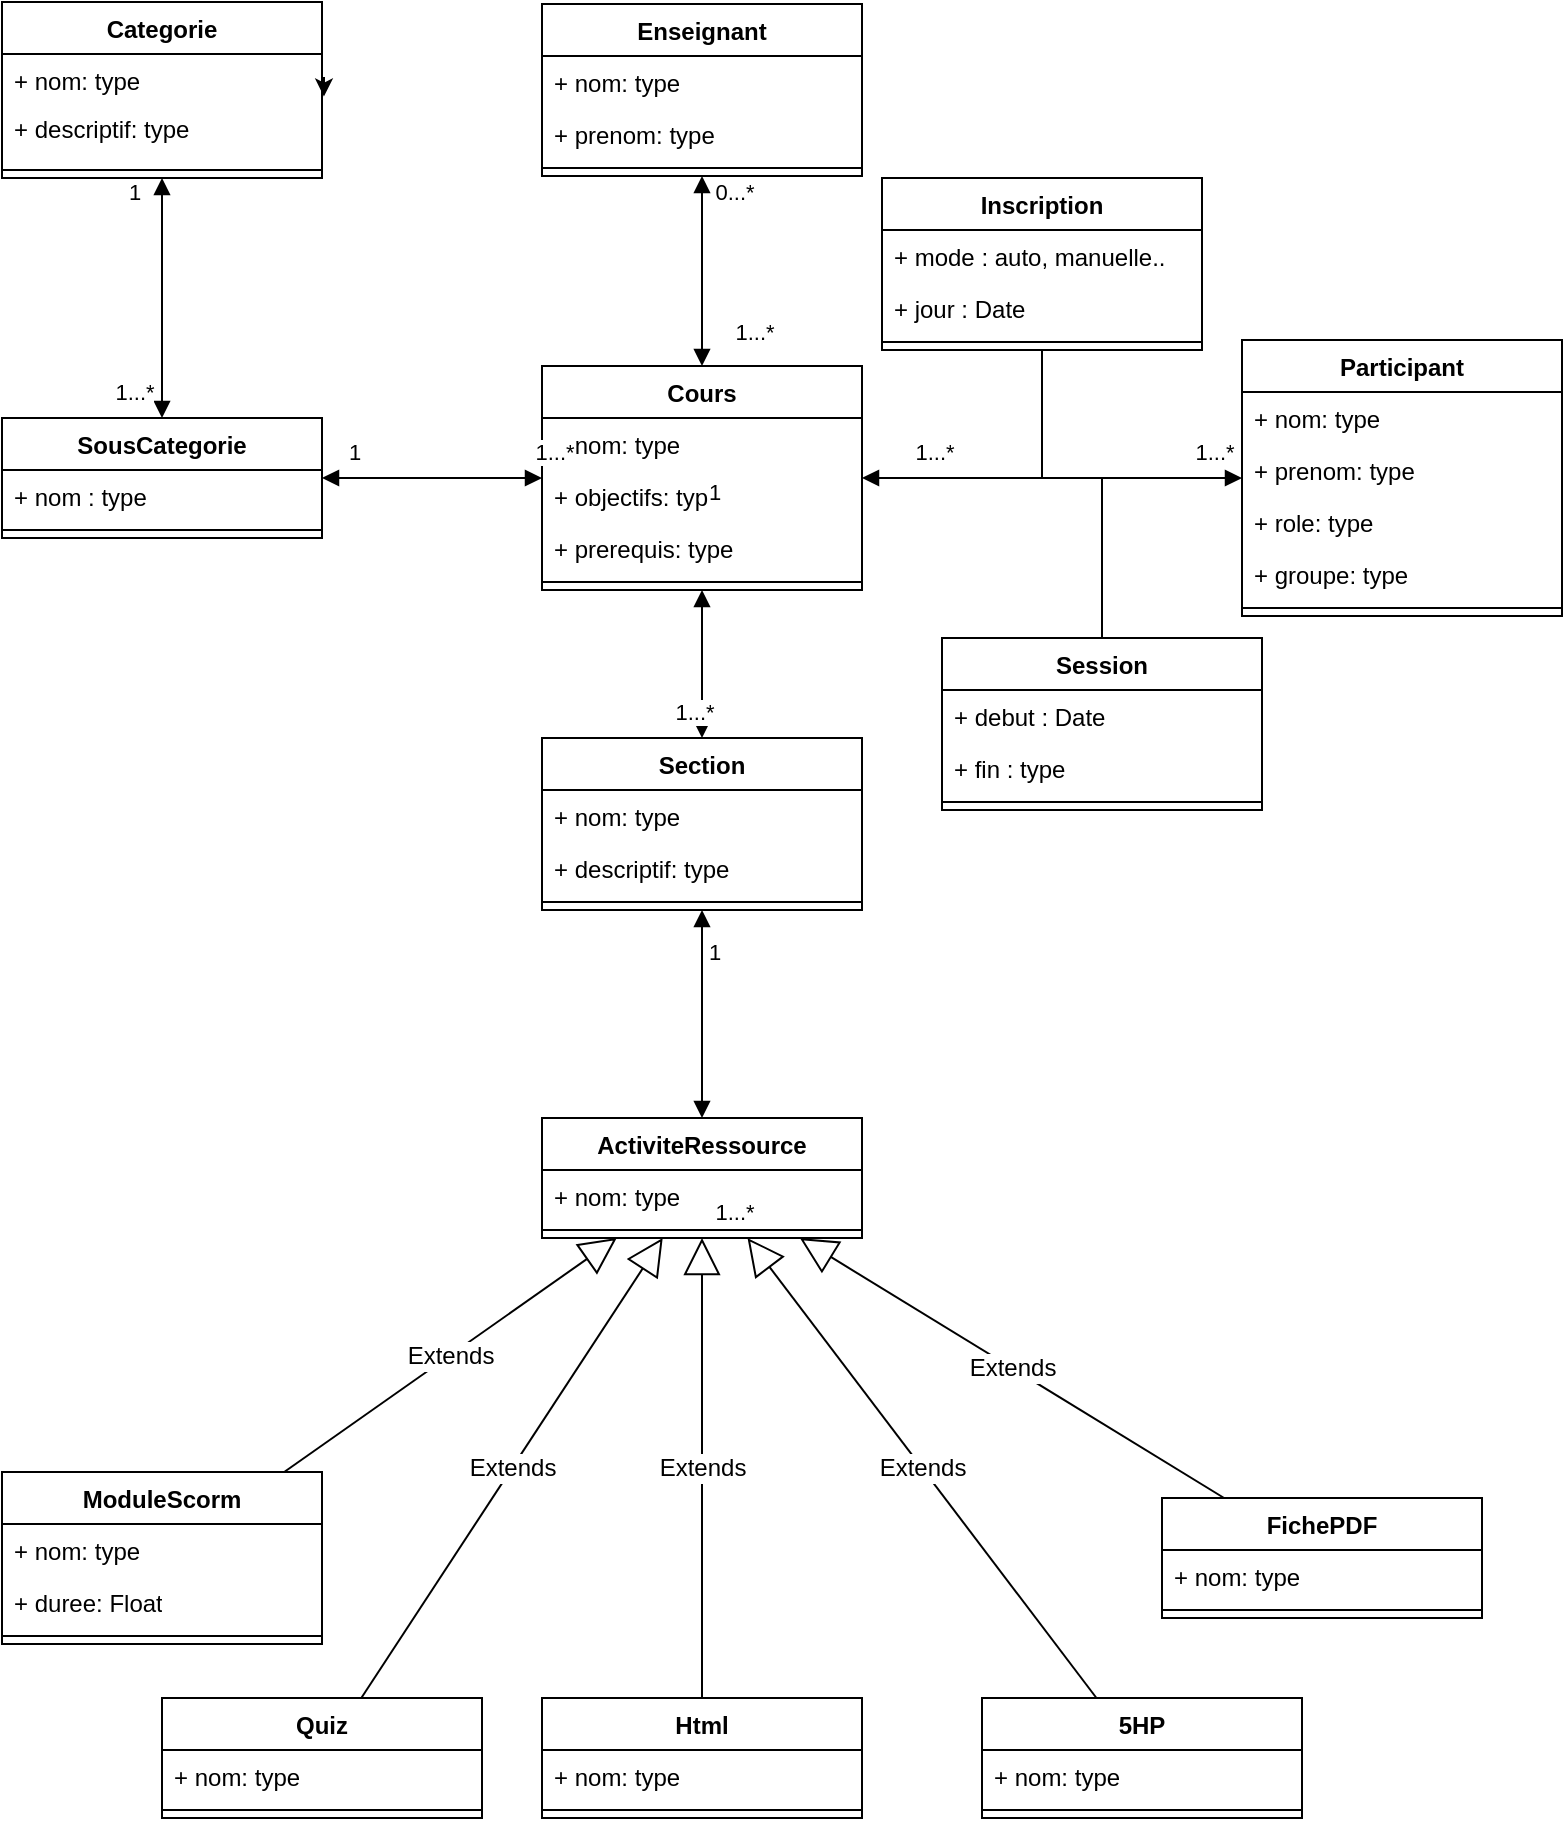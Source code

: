 <mxfile version="24.7.7">
  <diagram name="Page-1" id="5P17vd139ssyQPTO0akO">
    <mxGraphModel dx="781" dy="380" grid="1" gridSize="10" guides="1" tooltips="1" connect="1" arrows="1" fold="1" page="1" pageScale="1" pageWidth="827" pageHeight="1169" math="0" shadow="0">
      <root>
        <mxCell id="0" />
        <mxCell id="1" parent="0" />
        <mxCell id="EZ8QYeV8vMr4wba3S9Pj-7" value="Categorie" style="swimlane;fontStyle=1;align=center;verticalAlign=top;childLayout=stackLayout;horizontal=1;startSize=26;horizontalStack=0;resizeParent=1;resizeParentMax=0;resizeLast=0;collapsible=1;marginBottom=0;whiteSpace=wrap;html=1;" parent="1" vertex="1">
          <mxGeometry x="30" y="12" width="160" height="88" as="geometry" />
        </mxCell>
        <mxCell id="EZ8QYeV8vMr4wba3S9Pj-8" value="+ nom: type" style="text;strokeColor=none;fillColor=none;align=left;verticalAlign=top;spacingLeft=4;spacingRight=4;overflow=hidden;rotatable=0;points=[[0,0.5],[1,0.5]];portConstraint=eastwest;whiteSpace=wrap;html=1;" parent="EZ8QYeV8vMr4wba3S9Pj-7" vertex="1">
          <mxGeometry y="26" width="160" height="24" as="geometry" />
        </mxCell>
        <mxCell id="EZ8QYeV8vMr4wba3S9Pj-25" value="+ descriptif: type" style="text;strokeColor=none;fillColor=none;align=left;verticalAlign=top;spacingLeft=4;spacingRight=4;overflow=hidden;rotatable=0;points=[[0,0.5],[1,0.5]];portConstraint=eastwest;whiteSpace=wrap;html=1;" parent="EZ8QYeV8vMr4wba3S9Pj-7" vertex="1">
          <mxGeometry y="50" width="160" height="30" as="geometry" />
        </mxCell>
        <mxCell id="EZ8QYeV8vMr4wba3S9Pj-9" value="" style="line;strokeWidth=1;fillColor=none;align=left;verticalAlign=middle;spacingTop=-1;spacingLeft=3;spacingRight=3;rotatable=0;labelPosition=right;points=[];portConstraint=eastwest;strokeColor=inherit;" parent="EZ8QYeV8vMr4wba3S9Pj-7" vertex="1">
          <mxGeometry y="80" width="160" height="8" as="geometry" />
        </mxCell>
        <mxCell id="EZ8QYeV8vMr4wba3S9Pj-23" style="edgeStyle=orthogonalEdgeStyle;rounded=0;orthogonalLoop=1;jettySize=auto;html=1;exitX=1;exitY=0.5;exitDx=0;exitDy=0;entryX=1.006;entryY=0.886;entryDx=0;entryDy=0;entryPerimeter=0;" parent="EZ8QYeV8vMr4wba3S9Pj-7" source="EZ8QYeV8vMr4wba3S9Pj-8" target="EZ8QYeV8vMr4wba3S9Pj-8" edge="1">
          <mxGeometry relative="1" as="geometry" />
        </mxCell>
        <mxCell id="EZ8QYeV8vMr4wba3S9Pj-11" value="SousCategorie" style="swimlane;fontStyle=1;align=center;verticalAlign=top;childLayout=stackLayout;horizontal=1;startSize=26;horizontalStack=0;resizeParent=1;resizeParentMax=0;resizeLast=0;collapsible=1;marginBottom=0;whiteSpace=wrap;html=1;" parent="1" vertex="1">
          <mxGeometry x="30" y="220" width="160" height="60" as="geometry" />
        </mxCell>
        <mxCell id="EZ8QYeV8vMr4wba3S9Pj-12" value="+ nom : type" style="text;strokeColor=none;fillColor=none;align=left;verticalAlign=top;spacingLeft=4;spacingRight=4;overflow=hidden;rotatable=0;points=[[0,0.5],[1,0.5]];portConstraint=eastwest;whiteSpace=wrap;html=1;" parent="EZ8QYeV8vMr4wba3S9Pj-11" vertex="1">
          <mxGeometry y="26" width="160" height="26" as="geometry" />
        </mxCell>
        <mxCell id="EZ8QYeV8vMr4wba3S9Pj-13" value="" style="line;strokeWidth=1;fillColor=none;align=left;verticalAlign=middle;spacingTop=-1;spacingLeft=3;spacingRight=3;rotatable=0;labelPosition=right;points=[];portConstraint=eastwest;strokeColor=inherit;" parent="EZ8QYeV8vMr4wba3S9Pj-11" vertex="1">
          <mxGeometry y="52" width="160" height="8" as="geometry" />
        </mxCell>
        <mxCell id="EZ8QYeV8vMr4wba3S9Pj-15" value="Cours" style="swimlane;fontStyle=1;align=center;verticalAlign=top;childLayout=stackLayout;horizontal=1;startSize=26;horizontalStack=0;resizeParent=1;resizeParentMax=0;resizeLast=0;collapsible=1;marginBottom=0;whiteSpace=wrap;html=1;" parent="1" vertex="1">
          <mxGeometry x="300" y="194" width="160" height="112" as="geometry" />
        </mxCell>
        <mxCell id="EZ8QYeV8vMr4wba3S9Pj-16" value="+ nom: type" style="text;strokeColor=none;fillColor=none;align=left;verticalAlign=top;spacingLeft=4;spacingRight=4;overflow=hidden;rotatable=0;points=[[0,0.5],[1,0.5]];portConstraint=eastwest;whiteSpace=wrap;html=1;" parent="EZ8QYeV8vMr4wba3S9Pj-15" vertex="1">
          <mxGeometry y="26" width="160" height="26" as="geometry" />
        </mxCell>
        <mxCell id="bA_mh5qv9tsiE0mnvJWf-18" value="+ objectifs: type" style="text;strokeColor=none;fillColor=none;align=left;verticalAlign=top;spacingLeft=4;spacingRight=4;overflow=hidden;rotatable=0;points=[[0,0.5],[1,0.5]];portConstraint=eastwest;whiteSpace=wrap;html=1;" parent="EZ8QYeV8vMr4wba3S9Pj-15" vertex="1">
          <mxGeometry y="52" width="160" height="26" as="geometry" />
        </mxCell>
        <mxCell id="bA_mh5qv9tsiE0mnvJWf-19" value="+ prerequis: type" style="text;strokeColor=none;fillColor=none;align=left;verticalAlign=top;spacingLeft=4;spacingRight=4;overflow=hidden;rotatable=0;points=[[0,0.5],[1,0.5]];portConstraint=eastwest;whiteSpace=wrap;html=1;" parent="EZ8QYeV8vMr4wba3S9Pj-15" vertex="1">
          <mxGeometry y="78" width="160" height="26" as="geometry" />
        </mxCell>
        <mxCell id="EZ8QYeV8vMr4wba3S9Pj-17" value="" style="line;strokeWidth=1;fillColor=none;align=left;verticalAlign=middle;spacingTop=-1;spacingLeft=3;spacingRight=3;rotatable=0;labelPosition=right;points=[];portConstraint=eastwest;strokeColor=inherit;" parent="EZ8QYeV8vMr4wba3S9Pj-15" vertex="1">
          <mxGeometry y="104" width="160" height="8" as="geometry" />
        </mxCell>
        <mxCell id="EZ8QYeV8vMr4wba3S9Pj-19" value="ActiviteRessource" style="swimlane;fontStyle=1;align=center;verticalAlign=top;childLayout=stackLayout;horizontal=1;startSize=26;horizontalStack=0;resizeParent=1;resizeParentMax=0;resizeLast=0;collapsible=1;marginBottom=0;whiteSpace=wrap;html=1;" parent="1" vertex="1">
          <mxGeometry x="300" y="570" width="160" height="60" as="geometry" />
        </mxCell>
        <mxCell id="EZ8QYeV8vMr4wba3S9Pj-20" value="+ nom: type" style="text;strokeColor=none;fillColor=none;align=left;verticalAlign=top;spacingLeft=4;spacingRight=4;overflow=hidden;rotatable=0;points=[[0,0.5],[1,0.5]];portConstraint=eastwest;whiteSpace=wrap;html=1;" parent="EZ8QYeV8vMr4wba3S9Pj-19" vertex="1">
          <mxGeometry y="26" width="160" height="26" as="geometry" />
        </mxCell>
        <mxCell id="EZ8QYeV8vMr4wba3S9Pj-21" value="" style="line;strokeWidth=1;fillColor=none;align=left;verticalAlign=middle;spacingTop=-1;spacingLeft=3;spacingRight=3;rotatable=0;labelPosition=right;points=[];portConstraint=eastwest;strokeColor=inherit;" parent="EZ8QYeV8vMr4wba3S9Pj-19" vertex="1">
          <mxGeometry y="52" width="160" height="8" as="geometry" />
        </mxCell>
        <mxCell id="EZ8QYeV8vMr4wba3S9Pj-34" value="Enseignant" style="swimlane;fontStyle=1;align=center;verticalAlign=top;childLayout=stackLayout;horizontal=1;startSize=26;horizontalStack=0;resizeParent=1;resizeParentMax=0;resizeLast=0;collapsible=1;marginBottom=0;whiteSpace=wrap;html=1;" parent="1" vertex="1">
          <mxGeometry x="300" y="13" width="160" height="86" as="geometry" />
        </mxCell>
        <mxCell id="EZ8QYeV8vMr4wba3S9Pj-35" value="+ nom: type" style="text;strokeColor=none;fillColor=none;align=left;verticalAlign=top;spacingLeft=4;spacingRight=4;overflow=hidden;rotatable=0;points=[[0,0.5],[1,0.5]];portConstraint=eastwest;whiteSpace=wrap;html=1;" parent="EZ8QYeV8vMr4wba3S9Pj-34" vertex="1">
          <mxGeometry y="26" width="160" height="26" as="geometry" />
        </mxCell>
        <mxCell id="EZ8QYeV8vMr4wba3S9Pj-41" value="+ prenom: type" style="text;strokeColor=none;fillColor=none;align=left;verticalAlign=top;spacingLeft=4;spacingRight=4;overflow=hidden;rotatable=0;points=[[0,0.5],[1,0.5]];portConstraint=eastwest;whiteSpace=wrap;html=1;" parent="EZ8QYeV8vMr4wba3S9Pj-34" vertex="1">
          <mxGeometry y="52" width="160" height="26" as="geometry" />
        </mxCell>
        <mxCell id="EZ8QYeV8vMr4wba3S9Pj-36" value="" style="line;strokeWidth=1;fillColor=none;align=left;verticalAlign=middle;spacingTop=-1;spacingLeft=3;spacingRight=3;rotatable=0;labelPosition=right;points=[];portConstraint=eastwest;strokeColor=inherit;" parent="EZ8QYeV8vMr4wba3S9Pj-34" vertex="1">
          <mxGeometry y="78" width="160" height="8" as="geometry" />
        </mxCell>
        <mxCell id="EZ8QYeV8vMr4wba3S9Pj-37" value="Participant" style="swimlane;fontStyle=1;align=center;verticalAlign=top;childLayout=stackLayout;horizontal=1;startSize=26;horizontalStack=0;resizeParent=1;resizeParentMax=0;resizeLast=0;collapsible=1;marginBottom=0;whiteSpace=wrap;html=1;" parent="1" vertex="1">
          <mxGeometry x="650" y="181" width="160" height="138" as="geometry" />
        </mxCell>
        <mxCell id="EZ8QYeV8vMr4wba3S9Pj-38" value="+ nom: type" style="text;strokeColor=none;fillColor=none;align=left;verticalAlign=top;spacingLeft=4;spacingRight=4;overflow=hidden;rotatable=0;points=[[0,0.5],[1,0.5]];portConstraint=eastwest;whiteSpace=wrap;html=1;" parent="EZ8QYeV8vMr4wba3S9Pj-37" vertex="1">
          <mxGeometry y="26" width="160" height="26" as="geometry" />
        </mxCell>
        <mxCell id="EZ8QYeV8vMr4wba3S9Pj-40" value="+ prenom: type" style="text;strokeColor=none;fillColor=none;align=left;verticalAlign=top;spacingLeft=4;spacingRight=4;overflow=hidden;rotatable=0;points=[[0,0.5],[1,0.5]];portConstraint=eastwest;whiteSpace=wrap;html=1;" parent="EZ8QYeV8vMr4wba3S9Pj-37" vertex="1">
          <mxGeometry y="52" width="160" height="26" as="geometry" />
        </mxCell>
        <mxCell id="bA_mh5qv9tsiE0mnvJWf-2" value="+ role: type" style="text;strokeColor=none;fillColor=none;align=left;verticalAlign=top;spacingLeft=4;spacingRight=4;overflow=hidden;rotatable=0;points=[[0,0.5],[1,0.5]];portConstraint=eastwest;whiteSpace=wrap;html=1;" parent="EZ8QYeV8vMr4wba3S9Pj-37" vertex="1">
          <mxGeometry y="78" width="160" height="26" as="geometry" />
        </mxCell>
        <mxCell id="bA_mh5qv9tsiE0mnvJWf-1" value="+ groupe: type" style="text;strokeColor=none;fillColor=none;align=left;verticalAlign=top;spacingLeft=4;spacingRight=4;overflow=hidden;rotatable=0;points=[[0,0.5],[1,0.5]];portConstraint=eastwest;whiteSpace=wrap;html=1;" parent="EZ8QYeV8vMr4wba3S9Pj-37" vertex="1">
          <mxGeometry y="104" width="160" height="26" as="geometry" />
        </mxCell>
        <mxCell id="EZ8QYeV8vMr4wba3S9Pj-39" value="" style="line;strokeWidth=1;fillColor=none;align=left;verticalAlign=middle;spacingTop=-1;spacingLeft=3;spacingRight=3;rotatable=0;labelPosition=right;points=[];portConstraint=eastwest;strokeColor=inherit;" parent="EZ8QYeV8vMr4wba3S9Pj-37" vertex="1">
          <mxGeometry y="130" width="160" height="8" as="geometry" />
        </mxCell>
        <mxCell id="-K7vnL6-wSlP9s5uppRU-4" value="ModuleScorm" style="swimlane;fontStyle=1;align=center;verticalAlign=top;childLayout=stackLayout;horizontal=1;startSize=26;horizontalStack=0;resizeParent=1;resizeParentMax=0;resizeLast=0;collapsible=1;marginBottom=0;whiteSpace=wrap;html=1;" parent="1" vertex="1">
          <mxGeometry x="30" y="747" width="160" height="86" as="geometry" />
        </mxCell>
        <mxCell id="-K7vnL6-wSlP9s5uppRU-5" value="+ nom: type" style="text;strokeColor=none;fillColor=none;align=left;verticalAlign=top;spacingLeft=4;spacingRight=4;overflow=hidden;rotatable=0;points=[[0,0.5],[1,0.5]];portConstraint=eastwest;whiteSpace=wrap;html=1;" parent="-K7vnL6-wSlP9s5uppRU-4" vertex="1">
          <mxGeometry y="26" width="160" height="26" as="geometry" />
        </mxCell>
        <mxCell id="wQ6Sn-ydaNOL6jIpt7Cz-1" value="+ duree: Float" style="text;strokeColor=none;fillColor=none;align=left;verticalAlign=top;spacingLeft=4;spacingRight=4;overflow=hidden;rotatable=0;points=[[0,0.5],[1,0.5]];portConstraint=eastwest;whiteSpace=wrap;html=1;" parent="-K7vnL6-wSlP9s5uppRU-4" vertex="1">
          <mxGeometry y="52" width="160" height="26" as="geometry" />
        </mxCell>
        <mxCell id="-K7vnL6-wSlP9s5uppRU-6" value="" style="line;strokeWidth=1;fillColor=none;align=left;verticalAlign=middle;spacingTop=-1;spacingLeft=3;spacingRight=3;rotatable=0;labelPosition=right;points=[];portConstraint=eastwest;strokeColor=inherit;" parent="-K7vnL6-wSlP9s5uppRU-4" vertex="1">
          <mxGeometry y="78" width="160" height="8" as="geometry" />
        </mxCell>
        <mxCell id="-K7vnL6-wSlP9s5uppRU-7" value="Section" style="swimlane;fontStyle=1;align=center;verticalAlign=top;childLayout=stackLayout;horizontal=1;startSize=26;horizontalStack=0;resizeParent=1;resizeParentMax=0;resizeLast=0;collapsible=1;marginBottom=0;whiteSpace=wrap;html=1;" parent="1" vertex="1">
          <mxGeometry x="300" y="380" width="160" height="86" as="geometry" />
        </mxCell>
        <mxCell id="-K7vnL6-wSlP9s5uppRU-8" value="+ nom: type" style="text;strokeColor=none;fillColor=none;align=left;verticalAlign=top;spacingLeft=4;spacingRight=4;overflow=hidden;rotatable=0;points=[[0,0.5],[1,0.5]];portConstraint=eastwest;whiteSpace=wrap;html=1;" parent="-K7vnL6-wSlP9s5uppRU-7" vertex="1">
          <mxGeometry y="26" width="160" height="26" as="geometry" />
        </mxCell>
        <mxCell id="KC3h4wBFVwhN8VuMk0js-12" value="&lt;font style=&quot;vertical-align: inherit;&quot;&gt;&lt;font style=&quot;vertical-align: inherit;&quot;&gt;+ descriptif: type&lt;/font&gt;&lt;/font&gt;" style="text;strokeColor=none;fillColor=none;align=left;verticalAlign=top;spacingLeft=4;spacingRight=4;overflow=hidden;rotatable=0;points=[[0,0.5],[1,0.5]];portConstraint=eastwest;whiteSpace=wrap;html=1;" parent="-K7vnL6-wSlP9s5uppRU-7" vertex="1">
          <mxGeometry y="52" width="160" height="26" as="geometry" />
        </mxCell>
        <mxCell id="-K7vnL6-wSlP9s5uppRU-9" value="" style="line;strokeWidth=1;fillColor=none;align=left;verticalAlign=middle;spacingTop=-1;spacingLeft=3;spacingRight=3;rotatable=0;labelPosition=right;points=[];portConstraint=eastwest;strokeColor=inherit;" parent="-K7vnL6-wSlP9s5uppRU-7" vertex="1">
          <mxGeometry y="78" width="160" height="8" as="geometry" />
        </mxCell>
        <mxCell id="-K7vnL6-wSlP9s5uppRU-12" value="Extends" style="endArrow=block;endSize=16;endFill=0;html=1;rounded=0;fontSize=12;curved=1;" parent="1" source="-K7vnL6-wSlP9s5uppRU-13" target="EZ8QYeV8vMr4wba3S9Pj-19" edge="1">
          <mxGeometry width="160" relative="1" as="geometry">
            <mxPoint x="408" y="520" as="sourcePoint" />
            <mxPoint x="400" y="550" as="targetPoint" />
          </mxGeometry>
        </mxCell>
        <mxCell id="-K7vnL6-wSlP9s5uppRU-13" value="Quiz" style="swimlane;fontStyle=1;align=center;verticalAlign=top;childLayout=stackLayout;horizontal=1;startSize=26;horizontalStack=0;resizeParent=1;resizeParentMax=0;resizeLast=0;collapsible=1;marginBottom=0;whiteSpace=wrap;html=1;" parent="1" vertex="1">
          <mxGeometry x="110" y="860" width="160" height="60" as="geometry" />
        </mxCell>
        <mxCell id="-K7vnL6-wSlP9s5uppRU-14" value="+ nom: type" style="text;strokeColor=none;fillColor=none;align=left;verticalAlign=top;spacingLeft=4;spacingRight=4;overflow=hidden;rotatable=0;points=[[0,0.5],[1,0.5]];portConstraint=eastwest;whiteSpace=wrap;html=1;" parent="-K7vnL6-wSlP9s5uppRU-13" vertex="1">
          <mxGeometry y="26" width="160" height="26" as="geometry" />
        </mxCell>
        <mxCell id="-K7vnL6-wSlP9s5uppRU-15" value="" style="line;strokeWidth=1;fillColor=none;align=left;verticalAlign=middle;spacingTop=-1;spacingLeft=3;spacingRight=3;rotatable=0;labelPosition=right;points=[];portConstraint=eastwest;strokeColor=inherit;" parent="-K7vnL6-wSlP9s5uppRU-13" vertex="1">
          <mxGeometry y="52" width="160" height="8" as="geometry" />
        </mxCell>
        <mxCell id="-K7vnL6-wSlP9s5uppRU-16" value="&lt;font style=&quot;vertical-align: inherit;&quot;&gt;&lt;font style=&quot;vertical-align: inherit;&quot;&gt;&lt;font style=&quot;vertical-align: inherit;&quot;&gt;&lt;font style=&quot;vertical-align: inherit;&quot;&gt;FichePDF&lt;/font&gt;&lt;/font&gt;&lt;/font&gt;&lt;/font&gt;" style="swimlane;fontStyle=1;align=center;verticalAlign=top;childLayout=stackLayout;horizontal=1;startSize=26;horizontalStack=0;resizeParent=1;resizeParentMax=0;resizeLast=0;collapsible=1;marginBottom=0;whiteSpace=wrap;html=1;" parent="1" vertex="1">
          <mxGeometry x="610" y="760" width="160" height="60" as="geometry" />
        </mxCell>
        <mxCell id="-K7vnL6-wSlP9s5uppRU-17" value="+ nom: type" style="text;strokeColor=none;fillColor=none;align=left;verticalAlign=top;spacingLeft=4;spacingRight=4;overflow=hidden;rotatable=0;points=[[0,0.5],[1,0.5]];portConstraint=eastwest;whiteSpace=wrap;html=1;" parent="-K7vnL6-wSlP9s5uppRU-16" vertex="1">
          <mxGeometry y="26" width="160" height="26" as="geometry" />
        </mxCell>
        <mxCell id="-K7vnL6-wSlP9s5uppRU-18" value="" style="line;strokeWidth=1;fillColor=none;align=left;verticalAlign=middle;spacingTop=-1;spacingLeft=3;spacingRight=3;rotatable=0;labelPosition=right;points=[];portConstraint=eastwest;strokeColor=inherit;" parent="-K7vnL6-wSlP9s5uppRU-16" vertex="1">
          <mxGeometry y="52" width="160" height="8" as="geometry" />
        </mxCell>
        <mxCell id="-K7vnL6-wSlP9s5uppRU-19" value="Extends" style="endArrow=block;endSize=16;endFill=0;html=1;rounded=0;fontSize=12;curved=1;" parent="1" source="-K7vnL6-wSlP9s5uppRU-16" target="EZ8QYeV8vMr4wba3S9Pj-19" edge="1">
          <mxGeometry width="160" relative="1" as="geometry">
            <mxPoint x="480" y="480" as="sourcePoint" />
            <mxPoint x="550" y="540" as="targetPoint" />
          </mxGeometry>
        </mxCell>
        <mxCell id="KC3h4wBFVwhN8VuMk0js-1" value="" style="endArrow=block;startArrow=block;endFill=1;startFill=1;html=1;rounded=0;" parent="1" source="-K7vnL6-wSlP9s5uppRU-7" target="EZ8QYeV8vMr4wba3S9Pj-19" edge="1">
          <mxGeometry width="160" relative="1" as="geometry">
            <mxPoint x="520" y="450" as="sourcePoint" />
            <mxPoint x="680" y="450" as="targetPoint" />
          </mxGeometry>
        </mxCell>
        <mxCell id="KC3h4wBFVwhN8VuMk0js-2" value="" style="endArrow=block;startArrow=block;endFill=1;startFill=1;html=1;rounded=0;" parent="1" source="EZ8QYeV8vMr4wba3S9Pj-7" target="EZ8QYeV8vMr4wba3S9Pj-11" edge="1">
          <mxGeometry width="160" relative="1" as="geometry">
            <mxPoint x="290" y="120" as="sourcePoint" />
            <mxPoint x="450" y="120" as="targetPoint" />
          </mxGeometry>
        </mxCell>
        <mxCell id="KC3h4wBFVwhN8VuMk0js-3" value="" style="endArrow=block;startArrow=block;endFill=1;startFill=1;html=1;rounded=0;" parent="1" source="EZ8QYeV8vMr4wba3S9Pj-15" target="EZ8QYeV8vMr4wba3S9Pj-11" edge="1">
          <mxGeometry width="160" relative="1" as="geometry">
            <mxPoint x="120" y="118" as="sourcePoint" />
            <mxPoint x="120" y="200" as="targetPoint" />
            <Array as="points" />
          </mxGeometry>
        </mxCell>
        <mxCell id="KC3h4wBFVwhN8VuMk0js-4" value="" style="endArrow=block;startArrow=block;endFill=1;startFill=1;html=1;rounded=0;" parent="1" source="-K7vnL6-wSlP9s5uppRU-7" target="EZ8QYeV8vMr4wba3S9Pj-15" edge="1">
          <mxGeometry width="160" relative="1" as="geometry">
            <mxPoint x="260" y="300" as="sourcePoint" />
            <mxPoint x="170" y="300" as="targetPoint" />
            <Array as="points" />
          </mxGeometry>
        </mxCell>
        <mxCell id="KC3h4wBFVwhN8VuMk0js-6" value="&lt;font style=&quot;vertical-align: inherit;&quot;&gt;&lt;font style=&quot;vertical-align: inherit;&quot;&gt;&lt;font style=&quot;vertical-align: inherit;&quot;&gt;&lt;font style=&quot;vertical-align: inherit;&quot;&gt;1&lt;/font&gt;&lt;/font&gt;&lt;/font&gt;&lt;/font&gt;" style="edgeLabel;html=1;align=center;verticalAlign=middle;resizable=0;points=[];" parent="1" vertex="1" connectable="0">
          <mxGeometry x="70" y="100" as="geometry">
            <mxPoint x="26" y="7" as="offset" />
          </mxGeometry>
        </mxCell>
        <mxCell id="KC3h4wBFVwhN8VuMk0js-7" value="&lt;font style=&quot;vertical-align: inherit;&quot;&gt;&lt;font style=&quot;vertical-align: inherit;&quot;&gt;&lt;font style=&quot;vertical-align: inherit;&quot;&gt;&lt;font style=&quot;vertical-align: inherit;&quot;&gt;&lt;font style=&quot;vertical-align: inherit;&quot;&gt;&lt;font style=&quot;vertical-align: inherit;&quot;&gt;1...*&lt;/font&gt;&lt;/font&gt;&lt;/font&gt;&lt;/font&gt;&lt;/font&gt;&lt;/font&gt;" style="edgeLabel;html=1;align=center;verticalAlign=middle;resizable=0;points=[];" parent="1" vertex="1" connectable="0">
          <mxGeometry x="70" y="200" as="geometry">
            <mxPoint x="26" y="7" as="offset" />
          </mxGeometry>
        </mxCell>
        <mxCell id="KC3h4wBFVwhN8VuMk0js-8" value="&lt;font style=&quot;vertical-align: inherit;&quot;&gt;&lt;font style=&quot;vertical-align: inherit;&quot;&gt;&lt;font style=&quot;vertical-align: inherit;&quot;&gt;&lt;font style=&quot;vertical-align: inherit;&quot;&gt;1&lt;/font&gt;&lt;/font&gt;&lt;/font&gt;&lt;/font&gt;" style="edgeLabel;html=1;align=center;verticalAlign=middle;resizable=0;points=[];" parent="1" vertex="1" connectable="0">
          <mxGeometry x="180" y="230" as="geometry">
            <mxPoint x="26" y="7" as="offset" />
          </mxGeometry>
        </mxCell>
        <mxCell id="KC3h4wBFVwhN8VuMk0js-9" value="&lt;font style=&quot;vertical-align: inherit;&quot;&gt;&lt;font style=&quot;vertical-align: inherit;&quot;&gt;&lt;font style=&quot;vertical-align: inherit;&quot;&gt;&lt;font style=&quot;vertical-align: inherit;&quot;&gt;&lt;font style=&quot;vertical-align: inherit;&quot;&gt;&lt;font style=&quot;vertical-align: inherit;&quot;&gt;1...*&lt;/font&gt;&lt;/font&gt;&lt;/font&gt;&lt;/font&gt;&lt;/font&gt;&lt;/font&gt;" style="edgeLabel;html=1;align=center;verticalAlign=middle;resizable=0;points=[];" parent="1" vertex="1" connectable="0">
          <mxGeometry x="280" y="230" as="geometry">
            <mxPoint x="26" y="7" as="offset" />
          </mxGeometry>
        </mxCell>
        <mxCell id="KC3h4wBFVwhN8VuMk0js-10" value="&lt;font style=&quot;vertical-align: inherit;&quot;&gt;&lt;font style=&quot;vertical-align: inherit;&quot;&gt;&lt;font style=&quot;vertical-align: inherit;&quot;&gt;&lt;font style=&quot;vertical-align: inherit;&quot;&gt;1&lt;/font&gt;&lt;/font&gt;&lt;/font&gt;&lt;/font&gt;" style="edgeLabel;html=1;align=center;verticalAlign=middle;resizable=0;points=[];" parent="1" vertex="1" connectable="0">
          <mxGeometry x="360" y="250" as="geometry">
            <mxPoint x="26" y="7" as="offset" />
          </mxGeometry>
        </mxCell>
        <mxCell id="KC3h4wBFVwhN8VuMk0js-11" value="&lt;font style=&quot;vertical-align: inherit;&quot;&gt;&lt;font style=&quot;vertical-align: inherit;&quot;&gt;&lt;font style=&quot;vertical-align: inherit;&quot;&gt;&lt;font style=&quot;vertical-align: inherit;&quot;&gt;&lt;font style=&quot;vertical-align: inherit;&quot;&gt;&lt;font style=&quot;vertical-align: inherit;&quot;&gt;1...*&lt;/font&gt;&lt;/font&gt;&lt;/font&gt;&lt;/font&gt;&lt;/font&gt;&lt;/font&gt;" style="edgeLabel;html=1;align=center;verticalAlign=middle;resizable=0;points=[];" parent="1" vertex="1" connectable="0">
          <mxGeometry x="350" y="360" as="geometry">
            <mxPoint x="26" y="7" as="offset" />
          </mxGeometry>
        </mxCell>
        <mxCell id="KC3h4wBFVwhN8VuMk0js-13" value="&lt;font style=&quot;vertical-align: inherit;&quot;&gt;&lt;font style=&quot;vertical-align: inherit;&quot;&gt;&lt;font style=&quot;vertical-align: inherit;&quot;&gt;&lt;font style=&quot;vertical-align: inherit;&quot;&gt;Html&lt;/font&gt;&lt;/font&gt;&lt;/font&gt;&lt;/font&gt;" style="swimlane;fontStyle=1;align=center;verticalAlign=top;childLayout=stackLayout;horizontal=1;startSize=26;horizontalStack=0;resizeParent=1;resizeParentMax=0;resizeLast=0;collapsible=1;marginBottom=0;whiteSpace=wrap;html=1;" parent="1" vertex="1">
          <mxGeometry x="300" y="860" width="160" height="60" as="geometry" />
        </mxCell>
        <mxCell id="KC3h4wBFVwhN8VuMk0js-14" value="+ nom: type" style="text;strokeColor=none;fillColor=none;align=left;verticalAlign=top;spacingLeft=4;spacingRight=4;overflow=hidden;rotatable=0;points=[[0,0.5],[1,0.5]];portConstraint=eastwest;whiteSpace=wrap;html=1;" parent="KC3h4wBFVwhN8VuMk0js-13" vertex="1">
          <mxGeometry y="26" width="160" height="26" as="geometry" />
        </mxCell>
        <mxCell id="KC3h4wBFVwhN8VuMk0js-15" value="" style="line;strokeWidth=1;fillColor=none;align=left;verticalAlign=middle;spacingTop=-1;spacingLeft=3;spacingRight=3;rotatable=0;labelPosition=right;points=[];portConstraint=eastwest;strokeColor=inherit;" parent="KC3h4wBFVwhN8VuMk0js-13" vertex="1">
          <mxGeometry y="52" width="160" height="8" as="geometry" />
        </mxCell>
        <mxCell id="KC3h4wBFVwhN8VuMk0js-16" value="Extends" style="endArrow=block;endSize=16;endFill=0;html=1;rounded=0;fontSize=12;curved=1;" parent="1" source="KC3h4wBFVwhN8VuMk0js-13" target="EZ8QYeV8vMr4wba3S9Pj-19" edge="1">
          <mxGeometry width="160" relative="1" as="geometry">
            <mxPoint x="370" y="630" as="sourcePoint" />
            <mxPoint x="456" y="510" as="targetPoint" />
          </mxGeometry>
        </mxCell>
        <mxCell id="KC3h4wBFVwhN8VuMk0js-17" value="Extends" style="endArrow=block;endSize=16;endFill=0;html=1;rounded=0;fontSize=12;curved=1;" parent="1" source="-K7vnL6-wSlP9s5uppRU-4" target="EZ8QYeV8vMr4wba3S9Pj-19" edge="1">
          <mxGeometry width="160" relative="1" as="geometry">
            <mxPoint x="194" y="490" as="sourcePoint" />
            <mxPoint x="280" y="370" as="targetPoint" />
          </mxGeometry>
        </mxCell>
        <mxCell id="KC3h4wBFVwhN8VuMk0js-18" value="&lt;font style=&quot;vertical-align: inherit;&quot;&gt;&lt;font style=&quot;vertical-align: inherit;&quot;&gt;&lt;font style=&quot;vertical-align: inherit;&quot;&gt;&lt;font style=&quot;vertical-align: inherit;&quot;&gt;1&lt;/font&gt;&lt;/font&gt;&lt;/font&gt;&lt;/font&gt;" style="edgeLabel;html=1;align=center;verticalAlign=middle;resizable=0;points=[];" parent="1" vertex="1" connectable="0">
          <mxGeometry x="360" y="480" as="geometry">
            <mxPoint x="26" y="7" as="offset" />
          </mxGeometry>
        </mxCell>
        <mxCell id="KC3h4wBFVwhN8VuMk0js-19" value="&lt;font style=&quot;vertical-align: inherit;&quot;&gt;&lt;font style=&quot;vertical-align: inherit;&quot;&gt;&lt;font style=&quot;vertical-align: inherit;&quot;&gt;&lt;font style=&quot;vertical-align: inherit;&quot;&gt;&lt;font style=&quot;vertical-align: inherit;&quot;&gt;&lt;font style=&quot;vertical-align: inherit;&quot;&gt;1...*&lt;/font&gt;&lt;/font&gt;&lt;/font&gt;&lt;/font&gt;&lt;/font&gt;&lt;/font&gt;" style="edgeLabel;html=1;align=center;verticalAlign=middle;resizable=0;points=[];" parent="1" vertex="1" connectable="0">
          <mxGeometry x="370" y="610" as="geometry">
            <mxPoint x="26" y="7" as="offset" />
          </mxGeometry>
        </mxCell>
        <mxCell id="KC3h4wBFVwhN8VuMk0js-20" value="" style="endArrow=block;startArrow=block;endFill=1;startFill=1;html=1;rounded=0;" parent="1" source="EZ8QYeV8vMr4wba3S9Pj-15" target="EZ8QYeV8vMr4wba3S9Pj-34" edge="1">
          <mxGeometry width="160" relative="1" as="geometry">
            <mxPoint x="510" y="202" as="sourcePoint" />
            <mxPoint x="510" y="108" as="targetPoint" />
            <Array as="points" />
          </mxGeometry>
        </mxCell>
        <mxCell id="KC3h4wBFVwhN8VuMk0js-21" value="" style="endArrow=block;startArrow=block;endFill=1;startFill=1;html=1;rounded=0;" parent="1" source="EZ8QYeV8vMr4wba3S9Pj-15" target="EZ8QYeV8vMr4wba3S9Pj-37" edge="1">
          <mxGeometry width="160" relative="1" as="geometry">
            <mxPoint x="470" y="240" as="sourcePoint" />
            <mxPoint x="621" y="183" as="targetPoint" />
            <Array as="points" />
          </mxGeometry>
        </mxCell>
        <mxCell id="KC3h4wBFVwhN8VuMk0js-22" value="&lt;font style=&quot;vertical-align: inherit;&quot;&gt;&lt;font style=&quot;vertical-align: inherit;&quot;&gt;&lt;font style=&quot;vertical-align: inherit;&quot;&gt;&lt;font style=&quot;vertical-align: inherit;&quot;&gt;&lt;font style=&quot;vertical-align: inherit;&quot;&gt;&lt;font style=&quot;vertical-align: inherit;&quot;&gt;1...*&lt;/font&gt;&lt;/font&gt;&lt;/font&gt;&lt;/font&gt;&lt;/font&gt;&lt;/font&gt;" style="edgeLabel;html=1;align=center;verticalAlign=middle;resizable=0;points=[];" parent="1" vertex="1" connectable="0">
          <mxGeometry x="380" y="170" as="geometry">
            <mxPoint x="26" y="7" as="offset" />
          </mxGeometry>
        </mxCell>
        <mxCell id="KC3h4wBFVwhN8VuMk0js-23" value="&lt;font style=&quot;vertical-align: inherit;&quot;&gt;&lt;font style=&quot;vertical-align: inherit;&quot;&gt;&lt;font style=&quot;vertical-align: inherit;&quot;&gt;&lt;font style=&quot;vertical-align: inherit;&quot;&gt;&lt;font style=&quot;vertical-align: inherit;&quot;&gt;&lt;font style=&quot;vertical-align: inherit;&quot;&gt;&lt;font style=&quot;vertical-align: inherit;&quot;&gt;&lt;font style=&quot;vertical-align: inherit;&quot;&gt;0...*&lt;/font&gt;&lt;/font&gt;&lt;/font&gt;&lt;/font&gt;&lt;/font&gt;&lt;/font&gt;&lt;/font&gt;&lt;/font&gt;" style="edgeLabel;html=1;align=center;verticalAlign=middle;resizable=0;points=[];" parent="1" vertex="1" connectable="0">
          <mxGeometry x="370" y="100" as="geometry">
            <mxPoint x="26" y="7" as="offset" />
          </mxGeometry>
        </mxCell>
        <mxCell id="KC3h4wBFVwhN8VuMk0js-24" value="&lt;font style=&quot;vertical-align: inherit;&quot;&gt;&lt;font style=&quot;vertical-align: inherit;&quot;&gt;&lt;font style=&quot;vertical-align: inherit;&quot;&gt;&lt;font style=&quot;vertical-align: inherit;&quot;&gt;&lt;font style=&quot;vertical-align: inherit;&quot;&gt;&lt;font style=&quot;vertical-align: inherit;&quot;&gt;&lt;font style=&quot;vertical-align: inherit;&quot;&gt;&lt;font style=&quot;vertical-align: inherit;&quot;&gt;1...*&lt;/font&gt;&lt;/font&gt;&lt;/font&gt;&lt;/font&gt;&lt;/font&gt;&lt;/font&gt;&lt;/font&gt;&lt;/font&gt;" style="edgeLabel;html=1;align=center;verticalAlign=middle;resizable=0;points=[];" parent="1" vertex="1" connectable="0">
          <mxGeometry x="610" y="230" as="geometry">
            <mxPoint x="26" y="7" as="offset" />
          </mxGeometry>
        </mxCell>
        <mxCell id="KC3h4wBFVwhN8VuMk0js-25" value="&lt;font style=&quot;vertical-align: inherit;&quot;&gt;&lt;font style=&quot;vertical-align: inherit;&quot;&gt;&lt;font style=&quot;vertical-align: inherit;&quot;&gt;&lt;font style=&quot;vertical-align: inherit;&quot;&gt;&lt;font style=&quot;vertical-align: inherit;&quot;&gt;&lt;font style=&quot;vertical-align: inherit;&quot;&gt;1...*&lt;/font&gt;&lt;/font&gt;&lt;/font&gt;&lt;/font&gt;&lt;/font&gt;&lt;/font&gt;" style="edgeLabel;html=1;align=center;verticalAlign=middle;resizable=0;points=[];" parent="1" vertex="1" connectable="0">
          <mxGeometry x="470" y="230" as="geometry">
            <mxPoint x="26" y="7" as="offset" />
          </mxGeometry>
        </mxCell>
        <mxCell id="KC3h4wBFVwhN8VuMk0js-26" value="&lt;font style=&quot;vertical-align: inherit;&quot;&gt;&lt;font style=&quot;vertical-align: inherit;&quot;&gt;&lt;font style=&quot;vertical-align: inherit;&quot;&gt;&lt;font style=&quot;vertical-align: inherit;&quot;&gt;&lt;font style=&quot;vertical-align: inherit;&quot;&gt;&lt;font style=&quot;vertical-align: inherit;&quot;&gt;5HP&lt;/font&gt;&lt;/font&gt;&lt;/font&gt;&lt;/font&gt;&lt;/font&gt;&lt;/font&gt;" style="swimlane;fontStyle=1;align=center;verticalAlign=top;childLayout=stackLayout;horizontal=1;startSize=26;horizontalStack=0;resizeParent=1;resizeParentMax=0;resizeLast=0;collapsible=1;marginBottom=0;whiteSpace=wrap;html=1;" parent="1" vertex="1">
          <mxGeometry x="520" y="860" width="160" height="60" as="geometry" />
        </mxCell>
        <mxCell id="KC3h4wBFVwhN8VuMk0js-27" value="+ nom: type" style="text;strokeColor=none;fillColor=none;align=left;verticalAlign=top;spacingLeft=4;spacingRight=4;overflow=hidden;rotatable=0;points=[[0,0.5],[1,0.5]];portConstraint=eastwest;whiteSpace=wrap;html=1;" parent="KC3h4wBFVwhN8VuMk0js-26" vertex="1">
          <mxGeometry y="26" width="160" height="26" as="geometry" />
        </mxCell>
        <mxCell id="KC3h4wBFVwhN8VuMk0js-28" value="" style="line;strokeWidth=1;fillColor=none;align=left;verticalAlign=middle;spacingTop=-1;spacingLeft=3;spacingRight=3;rotatable=0;labelPosition=right;points=[];portConstraint=eastwest;strokeColor=inherit;" parent="KC3h4wBFVwhN8VuMk0js-26" vertex="1">
          <mxGeometry y="52" width="160" height="8" as="geometry" />
        </mxCell>
        <mxCell id="KC3h4wBFVwhN8VuMk0js-29" value="Extends" style="endArrow=block;endSize=16;endFill=0;html=1;rounded=0;fontSize=12;curved=1;" parent="1" source="KC3h4wBFVwhN8VuMk0js-26" target="EZ8QYeV8vMr4wba3S9Pj-19" edge="1">
          <mxGeometry width="160" relative="1" as="geometry">
            <mxPoint x="490" y="700" as="sourcePoint" />
            <mxPoint x="490" y="585" as="targetPoint" />
          </mxGeometry>
        </mxCell>
        <mxCell id="bA_mh5qv9tsiE0mnvJWf-4" value="" style="endArrow=none;html=1;rounded=0;" parent="1" target="bA_mh5qv9tsiE0mnvJWf-5" edge="1">
          <mxGeometry width="50" height="50" relative="1" as="geometry">
            <mxPoint x="550" y="250" as="sourcePoint" />
            <mxPoint x="570" y="140" as="targetPoint" />
          </mxGeometry>
        </mxCell>
        <mxCell id="bA_mh5qv9tsiE0mnvJWf-5" value="Inscription" style="swimlane;fontStyle=1;align=center;verticalAlign=top;childLayout=stackLayout;horizontal=1;startSize=26;horizontalStack=0;resizeParent=1;resizeParentMax=0;resizeLast=0;collapsible=1;marginBottom=0;whiteSpace=wrap;html=1;" parent="1" vertex="1">
          <mxGeometry x="470" y="100" width="160" height="86" as="geometry" />
        </mxCell>
        <mxCell id="bA_mh5qv9tsiE0mnvJWf-6" value="+ mode : auto, manuelle.." style="text;strokeColor=none;fillColor=none;align=left;verticalAlign=top;spacingLeft=4;spacingRight=4;overflow=hidden;rotatable=0;points=[[0,0.5],[1,0.5]];portConstraint=eastwest;whiteSpace=wrap;html=1;" parent="bA_mh5qv9tsiE0mnvJWf-5" vertex="1">
          <mxGeometry y="26" width="160" height="26" as="geometry" />
        </mxCell>
        <mxCell id="bA_mh5qv9tsiE0mnvJWf-17" value="+ jour : Date" style="text;strokeColor=none;fillColor=none;align=left;verticalAlign=top;spacingLeft=4;spacingRight=4;overflow=hidden;rotatable=0;points=[[0,0.5],[1,0.5]];portConstraint=eastwest;whiteSpace=wrap;html=1;" parent="bA_mh5qv9tsiE0mnvJWf-5" vertex="1">
          <mxGeometry y="52" width="160" height="26" as="geometry" />
        </mxCell>
        <mxCell id="bA_mh5qv9tsiE0mnvJWf-7" value="" style="line;strokeWidth=1;fillColor=none;align=left;verticalAlign=middle;spacingTop=-1;spacingLeft=3;spacingRight=3;rotatable=0;labelPosition=right;points=[];portConstraint=eastwest;strokeColor=inherit;" parent="bA_mh5qv9tsiE0mnvJWf-5" vertex="1">
          <mxGeometry y="78" width="160" height="8" as="geometry" />
        </mxCell>
        <mxCell id="bA_mh5qv9tsiE0mnvJWf-9" value="" style="endArrow=none;html=1;rounded=0;" parent="1" source="bA_mh5qv9tsiE0mnvJWf-10" edge="1">
          <mxGeometry width="50" height="50" relative="1" as="geometry">
            <mxPoint x="599.5" y="270" as="sourcePoint" />
            <mxPoint x="580" y="250" as="targetPoint" />
          </mxGeometry>
        </mxCell>
        <mxCell id="bA_mh5qv9tsiE0mnvJWf-10" value="Session" style="swimlane;fontStyle=1;align=center;verticalAlign=top;childLayout=stackLayout;horizontal=1;startSize=26;horizontalStack=0;resizeParent=1;resizeParentMax=0;resizeLast=0;collapsible=1;marginBottom=0;whiteSpace=wrap;html=1;" parent="1" vertex="1">
          <mxGeometry x="500" y="330" width="160" height="86" as="geometry" />
        </mxCell>
        <mxCell id="bA_mh5qv9tsiE0mnvJWf-11" value="+ debut : Date" style="text;strokeColor=none;fillColor=none;align=left;verticalAlign=top;spacingLeft=4;spacingRight=4;overflow=hidden;rotatable=0;points=[[0,0.5],[1,0.5]];portConstraint=eastwest;whiteSpace=wrap;html=1;" parent="bA_mh5qv9tsiE0mnvJWf-10" vertex="1">
          <mxGeometry y="26" width="160" height="26" as="geometry" />
        </mxCell>
        <mxCell id="bA_mh5qv9tsiE0mnvJWf-16" value="+ fin : type" style="text;strokeColor=none;fillColor=none;align=left;verticalAlign=top;spacingLeft=4;spacingRight=4;overflow=hidden;rotatable=0;points=[[0,0.5],[1,0.5]];portConstraint=eastwest;whiteSpace=wrap;html=1;" parent="bA_mh5qv9tsiE0mnvJWf-10" vertex="1">
          <mxGeometry y="52" width="160" height="26" as="geometry" />
        </mxCell>
        <mxCell id="bA_mh5qv9tsiE0mnvJWf-12" value="" style="line;strokeWidth=1;fillColor=none;align=left;verticalAlign=middle;spacingTop=-1;spacingLeft=3;spacingRight=3;rotatable=0;labelPosition=right;points=[];portConstraint=eastwest;strokeColor=inherit;" parent="bA_mh5qv9tsiE0mnvJWf-10" vertex="1">
          <mxGeometry y="78" width="160" height="8" as="geometry" />
        </mxCell>
      </root>
    </mxGraphModel>
  </diagram>
</mxfile>

